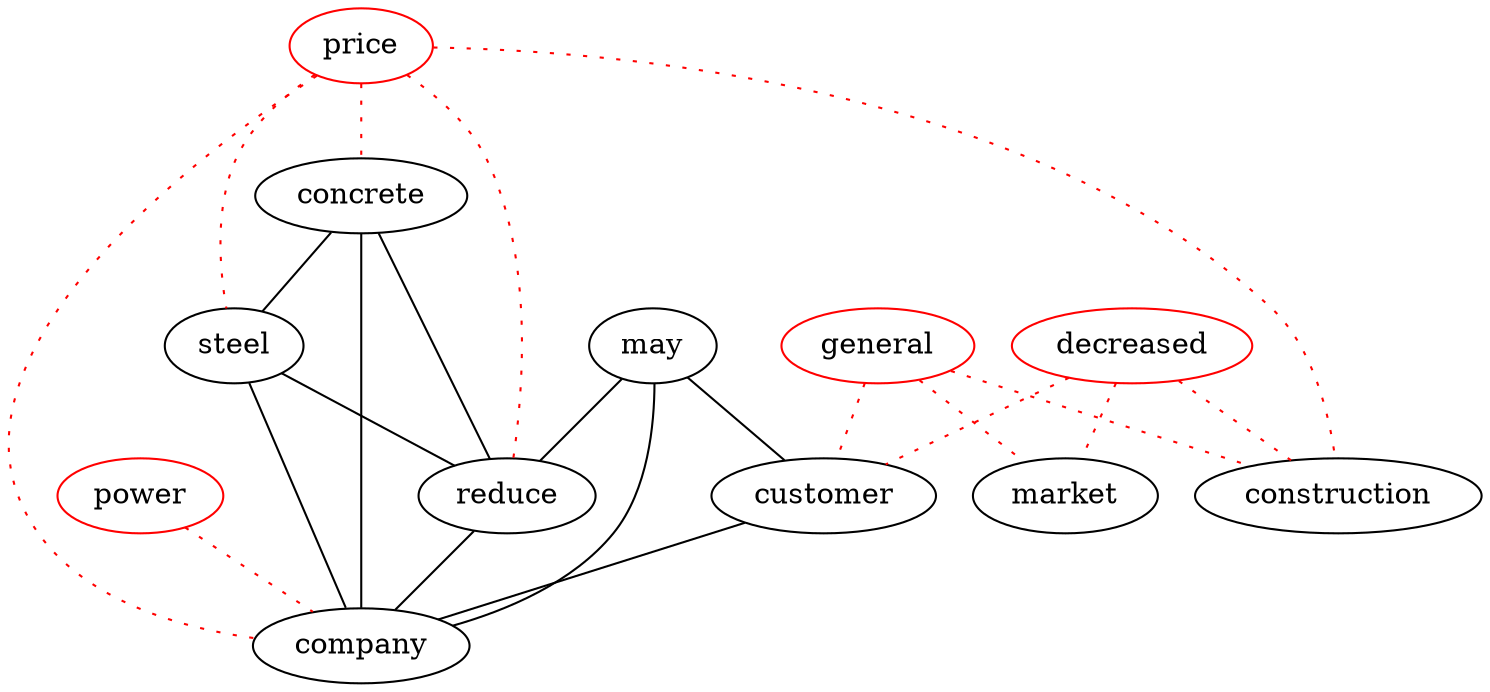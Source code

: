 graph keygraph {
graph [size="10,10"]
may [color="black"]
concrete [color="black"]
steel [color="black"]
reduce [color="black"]
customer [color="black"]
company [color="black"]
power [color="red"]
price [color="red"]
decreased [color="red"]
general [color="red"]
concrete--reduce
steel--reduce
may--reduce
may--customer
customer--company
concrete--steel
concrete--company
steel--company
may--company
reduce--company
power--company [color="red", style="dotted"]
general--market [color="red", style="dotted"]
general--construction [color="red", style="dotted"]
general--customer [color="red", style="dotted"]
decreased--market [color="red", style="dotted"]
decreased--construction [color="red", style="dotted"]
decreased--customer [color="red", style="dotted"]
price--construction [color="red", style="dotted"]
price--concrete [color="red", style="dotted"]
price--steel [color="red", style="dotted"]
price--reduce [color="red", style="dotted"]
price--company [color="red", style="dotted"]
}